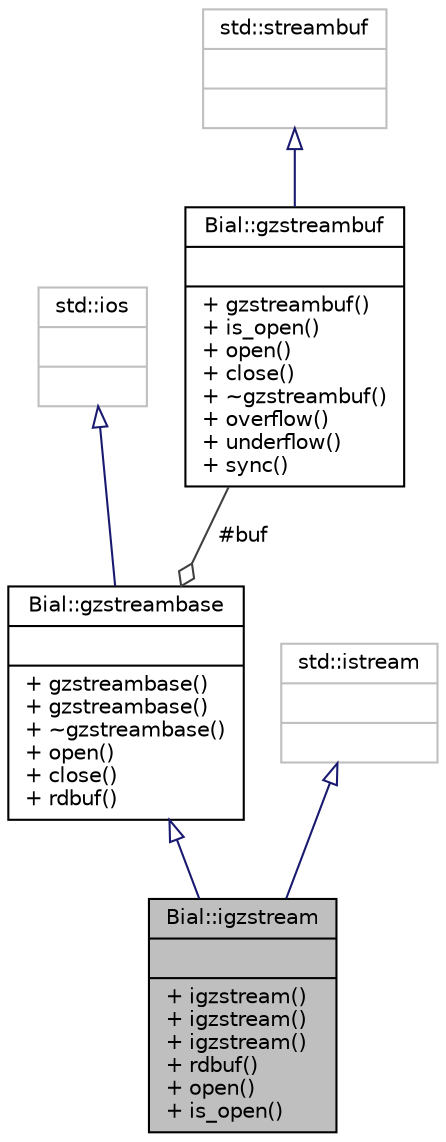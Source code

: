 digraph "Bial::igzstream"
{
  edge [fontname="Helvetica",fontsize="10",labelfontname="Helvetica",labelfontsize="10"];
  node [fontname="Helvetica",fontsize="10",shape=record];
  Node1 [label="{Bial::igzstream\n||+ igzstream()\l+ igzstream()\l+ igzstream()\l+ rdbuf()\l+ open()\l+ is_open()\l}",height=0.2,width=0.4,color="black", fillcolor="grey75", style="filled", fontcolor="black"];
  Node2 -> Node1 [dir="back",color="midnightblue",fontsize="10",style="solid",arrowtail="onormal",fontname="Helvetica"];
  Node2 [label="{Bial::gzstreambase\n||+ gzstreambase()\l+ gzstreambase()\l+ ~gzstreambase()\l+ open()\l+ close()\l+ rdbuf()\l}",height=0.2,width=0.4,color="black", fillcolor="white", style="filled",URL="$class_bial_1_1gzstreambase.html"];
  Node3 -> Node2 [dir="back",color="midnightblue",fontsize="10",style="solid",arrowtail="onormal",fontname="Helvetica"];
  Node3 [label="{std::ios\n||}",height=0.2,width=0.4,color="grey75", fillcolor="white", style="filled"];
  Node4 -> Node2 [color="grey25",fontsize="10",style="solid",label=" #buf" ,arrowhead="odiamond",fontname="Helvetica"];
  Node4 [label="{Bial::gzstreambuf\n||+ gzstreambuf()\l+ is_open()\l+ open()\l+ close()\l+ ~gzstreambuf()\l+ overflow()\l+ underflow()\l+ sync()\l}",height=0.2,width=0.4,color="black", fillcolor="white", style="filled",URL="$class_bial_1_1gzstreambuf.html"];
  Node5 -> Node4 [dir="back",color="midnightblue",fontsize="10",style="solid",arrowtail="onormal",fontname="Helvetica"];
  Node5 [label="{std::streambuf\n||}",height=0.2,width=0.4,color="grey75", fillcolor="white", style="filled"];
  Node6 -> Node1 [dir="back",color="midnightblue",fontsize="10",style="solid",arrowtail="onormal",fontname="Helvetica"];
  Node6 [label="{std::istream\n||}",height=0.2,width=0.4,color="grey75", fillcolor="white", style="filled"];
}
